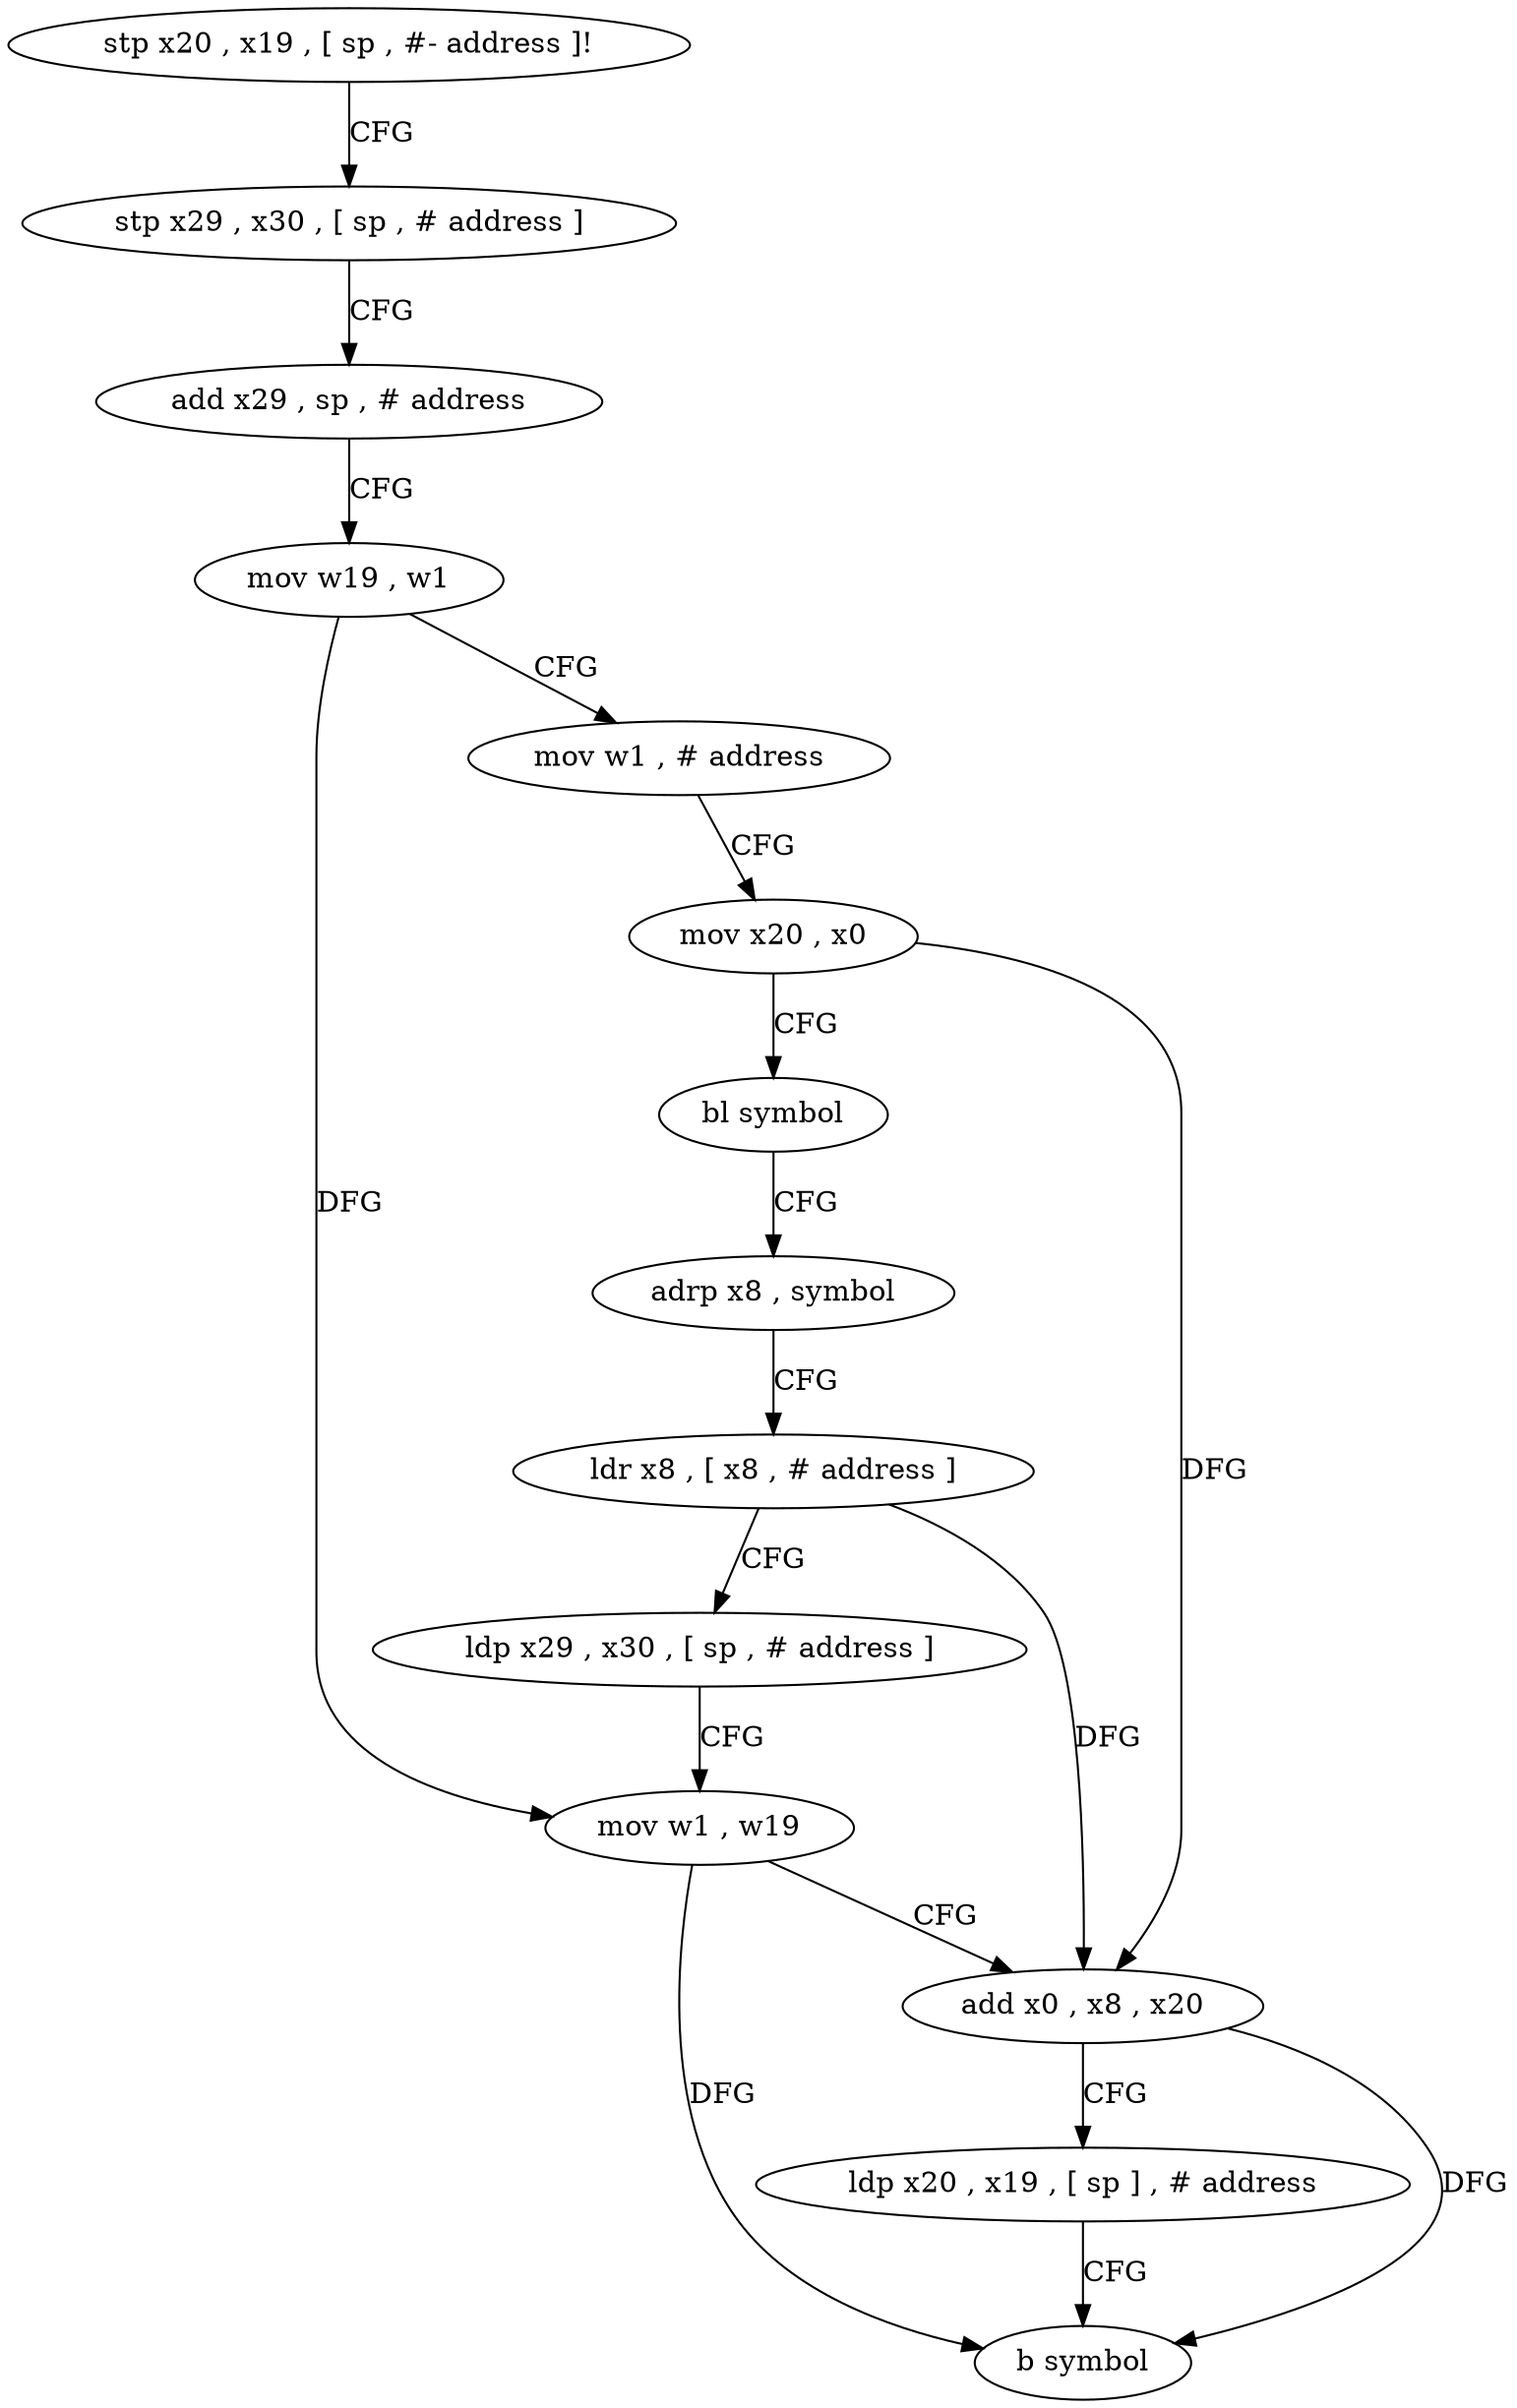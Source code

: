 digraph "func" {
"4205120" [label = "stp x20 , x19 , [ sp , #- address ]!" ]
"4205124" [label = "stp x29 , x30 , [ sp , # address ]" ]
"4205128" [label = "add x29 , sp , # address" ]
"4205132" [label = "mov w19 , w1" ]
"4205136" [label = "mov w1 , # address" ]
"4205140" [label = "mov x20 , x0" ]
"4205144" [label = "bl symbol" ]
"4205148" [label = "adrp x8 , symbol" ]
"4205152" [label = "ldr x8 , [ x8 , # address ]" ]
"4205156" [label = "ldp x29 , x30 , [ sp , # address ]" ]
"4205160" [label = "mov w1 , w19" ]
"4205164" [label = "add x0 , x8 , x20" ]
"4205168" [label = "ldp x20 , x19 , [ sp ] , # address" ]
"4205172" [label = "b symbol" ]
"4205120" -> "4205124" [ label = "CFG" ]
"4205124" -> "4205128" [ label = "CFG" ]
"4205128" -> "4205132" [ label = "CFG" ]
"4205132" -> "4205136" [ label = "CFG" ]
"4205132" -> "4205160" [ label = "DFG" ]
"4205136" -> "4205140" [ label = "CFG" ]
"4205140" -> "4205144" [ label = "CFG" ]
"4205140" -> "4205164" [ label = "DFG" ]
"4205144" -> "4205148" [ label = "CFG" ]
"4205148" -> "4205152" [ label = "CFG" ]
"4205152" -> "4205156" [ label = "CFG" ]
"4205152" -> "4205164" [ label = "DFG" ]
"4205156" -> "4205160" [ label = "CFG" ]
"4205160" -> "4205164" [ label = "CFG" ]
"4205160" -> "4205172" [ label = "DFG" ]
"4205164" -> "4205168" [ label = "CFG" ]
"4205164" -> "4205172" [ label = "DFG" ]
"4205168" -> "4205172" [ label = "CFG" ]
}
